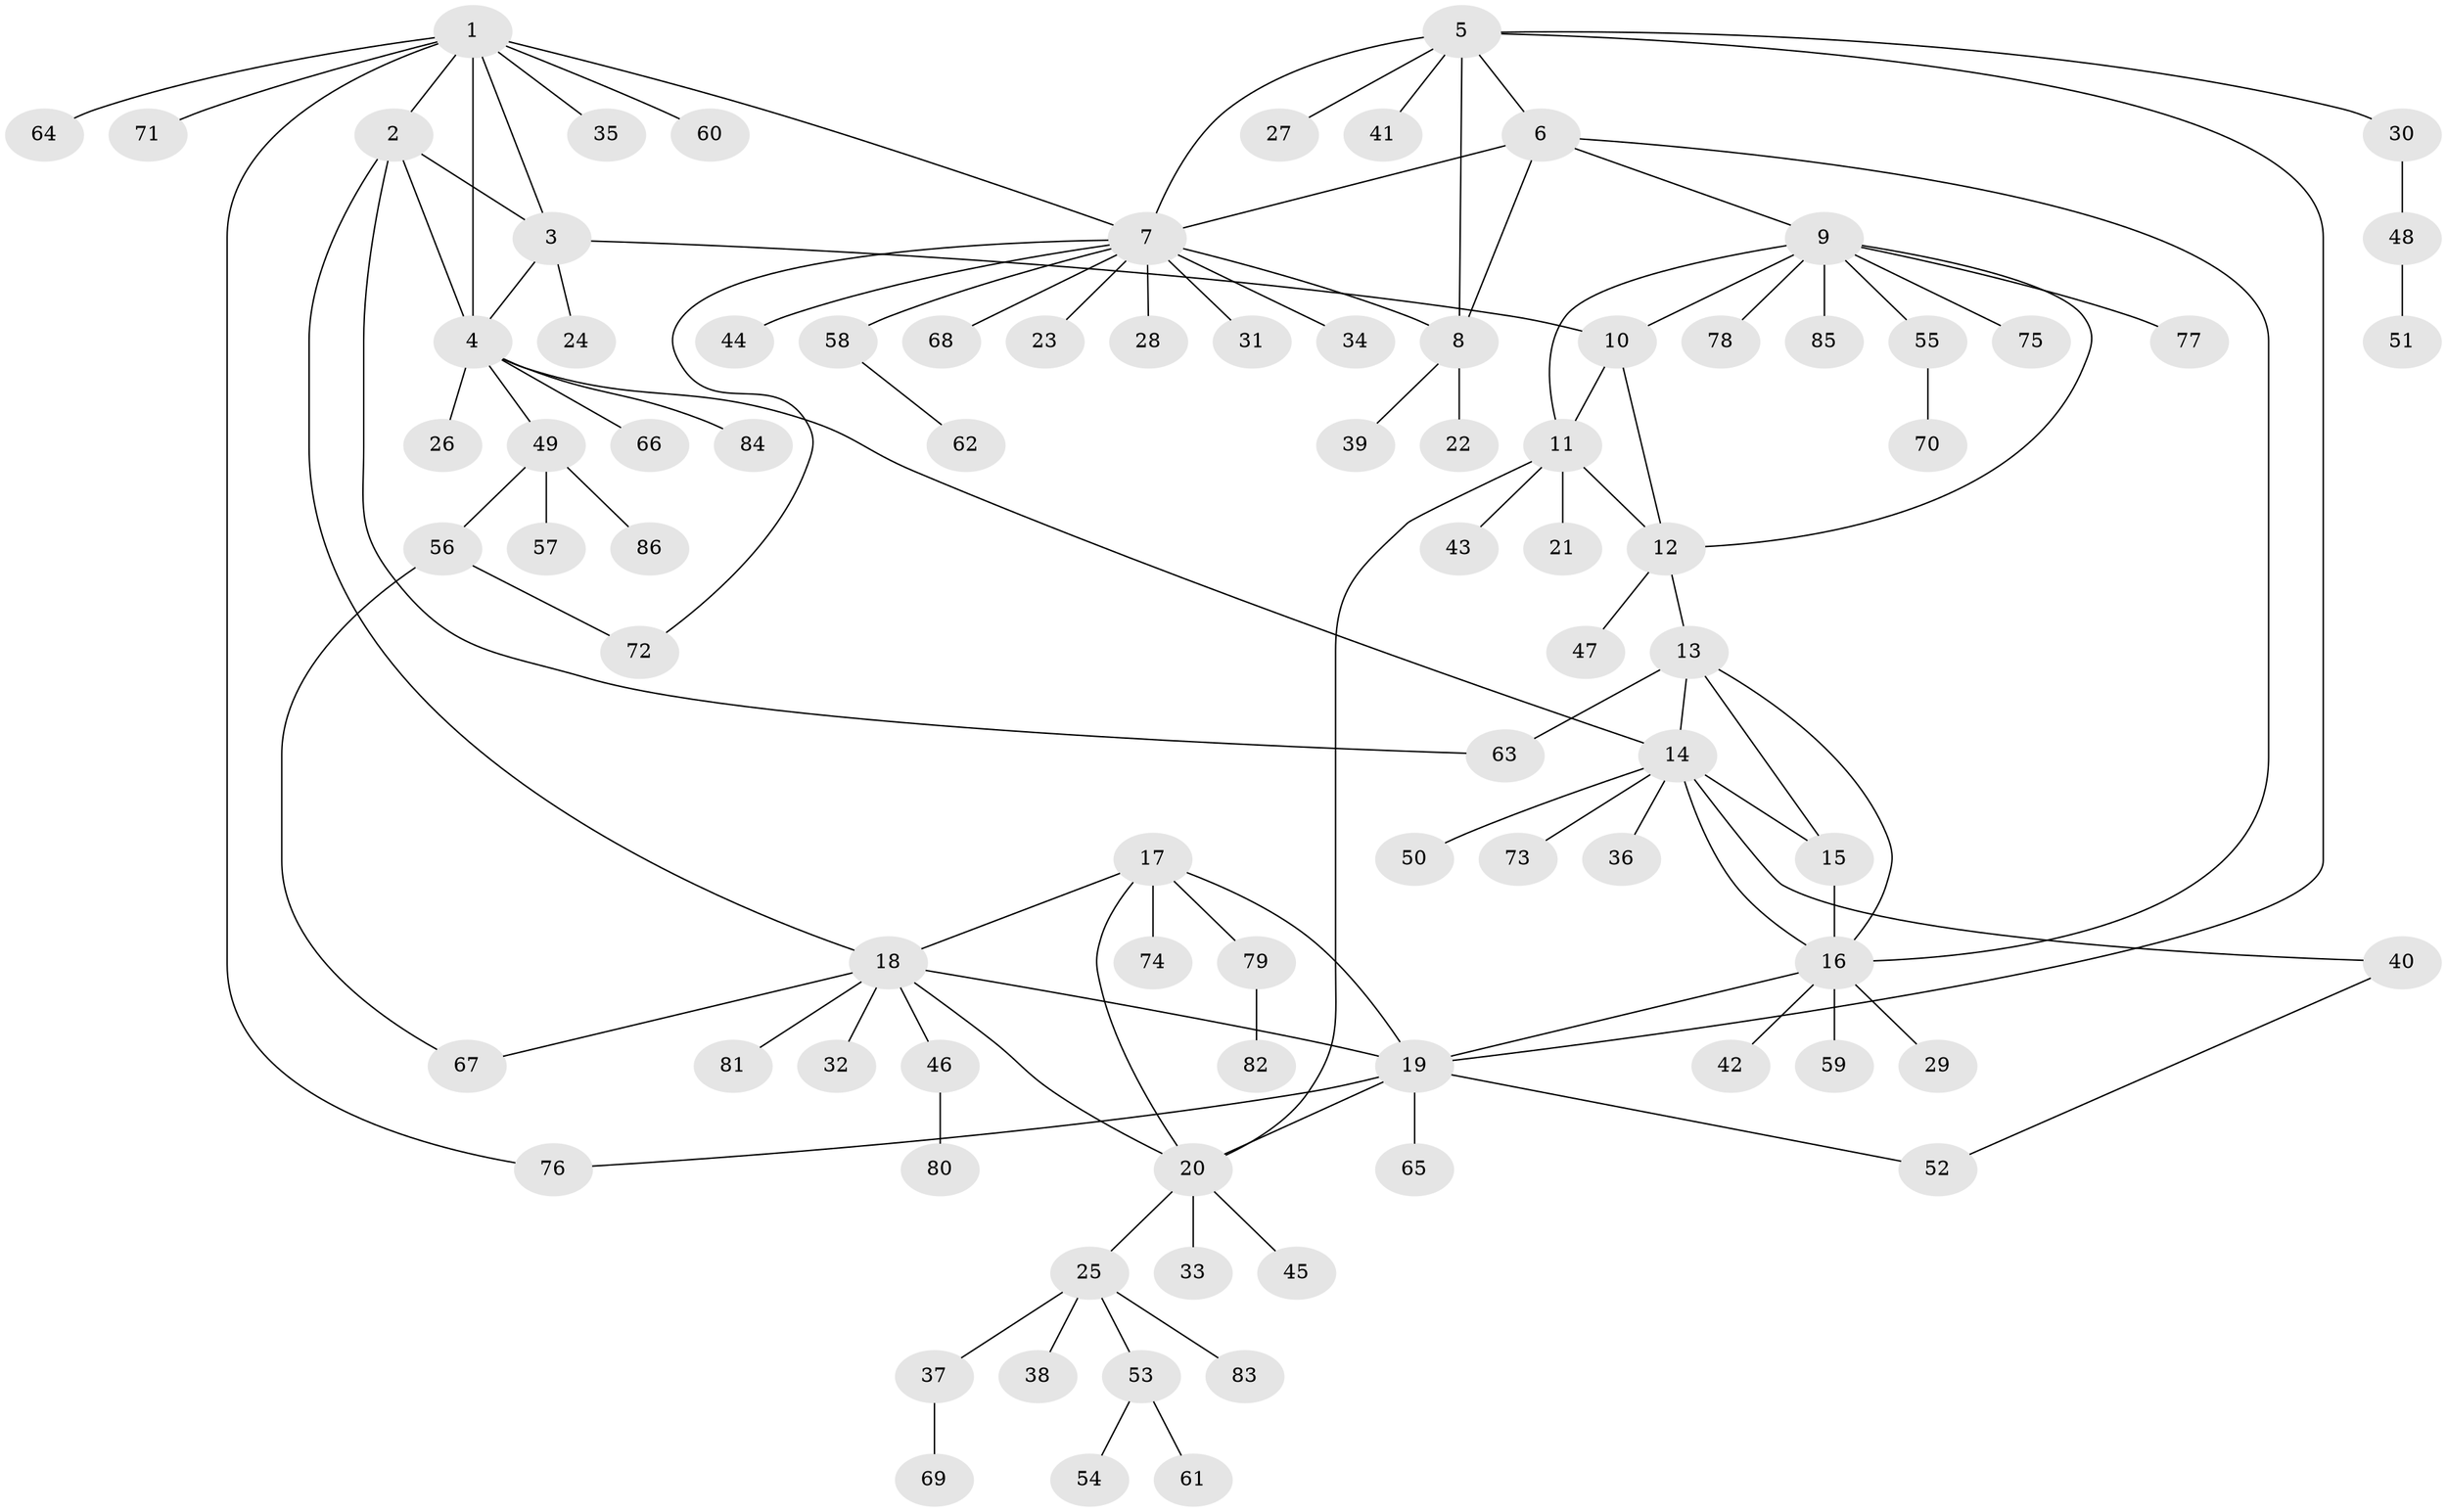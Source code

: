 // coarse degree distribution, {8: 0.015384615384615385, 10: 0.015384615384615385, 6: 0.03076923076923077, 7: 0.015384615384615385, 5: 0.015384615384615385, 13: 0.015384615384615385, 3: 0.07692307692307693, 11: 0.03076923076923077, 9: 0.015384615384615385, 2: 0.1076923076923077, 4: 0.03076923076923077, 1: 0.6307692307692307}
// Generated by graph-tools (version 1.1) at 2025/42/03/06/25 10:42:11]
// undirected, 86 vertices, 111 edges
graph export_dot {
graph [start="1"]
  node [color=gray90,style=filled];
  1;
  2;
  3;
  4;
  5;
  6;
  7;
  8;
  9;
  10;
  11;
  12;
  13;
  14;
  15;
  16;
  17;
  18;
  19;
  20;
  21;
  22;
  23;
  24;
  25;
  26;
  27;
  28;
  29;
  30;
  31;
  32;
  33;
  34;
  35;
  36;
  37;
  38;
  39;
  40;
  41;
  42;
  43;
  44;
  45;
  46;
  47;
  48;
  49;
  50;
  51;
  52;
  53;
  54;
  55;
  56;
  57;
  58;
  59;
  60;
  61;
  62;
  63;
  64;
  65;
  66;
  67;
  68;
  69;
  70;
  71;
  72;
  73;
  74;
  75;
  76;
  77;
  78;
  79;
  80;
  81;
  82;
  83;
  84;
  85;
  86;
  1 -- 2;
  1 -- 3;
  1 -- 4;
  1 -- 7;
  1 -- 35;
  1 -- 60;
  1 -- 64;
  1 -- 71;
  1 -- 76;
  2 -- 3;
  2 -- 4;
  2 -- 18;
  2 -- 63;
  3 -- 4;
  3 -- 10;
  3 -- 24;
  4 -- 14;
  4 -- 26;
  4 -- 49;
  4 -- 66;
  4 -- 84;
  5 -- 6;
  5 -- 7;
  5 -- 8;
  5 -- 19;
  5 -- 27;
  5 -- 30;
  5 -- 41;
  6 -- 7;
  6 -- 8;
  6 -- 9;
  6 -- 16;
  7 -- 8;
  7 -- 23;
  7 -- 28;
  7 -- 31;
  7 -- 34;
  7 -- 44;
  7 -- 58;
  7 -- 68;
  7 -- 72;
  8 -- 22;
  8 -- 39;
  9 -- 10;
  9 -- 11;
  9 -- 12;
  9 -- 55;
  9 -- 75;
  9 -- 77;
  9 -- 78;
  9 -- 85;
  10 -- 11;
  10 -- 12;
  11 -- 12;
  11 -- 20;
  11 -- 21;
  11 -- 43;
  12 -- 13;
  12 -- 47;
  13 -- 14;
  13 -- 15;
  13 -- 16;
  13 -- 63;
  14 -- 15;
  14 -- 16;
  14 -- 36;
  14 -- 40;
  14 -- 50;
  14 -- 73;
  15 -- 16;
  16 -- 19;
  16 -- 29;
  16 -- 42;
  16 -- 59;
  17 -- 18;
  17 -- 19;
  17 -- 20;
  17 -- 74;
  17 -- 79;
  18 -- 19;
  18 -- 20;
  18 -- 32;
  18 -- 46;
  18 -- 67;
  18 -- 81;
  19 -- 20;
  19 -- 52;
  19 -- 65;
  19 -- 76;
  20 -- 25;
  20 -- 33;
  20 -- 45;
  25 -- 37;
  25 -- 38;
  25 -- 53;
  25 -- 83;
  30 -- 48;
  37 -- 69;
  40 -- 52;
  46 -- 80;
  48 -- 51;
  49 -- 56;
  49 -- 57;
  49 -- 86;
  53 -- 54;
  53 -- 61;
  55 -- 70;
  56 -- 67;
  56 -- 72;
  58 -- 62;
  79 -- 82;
}
